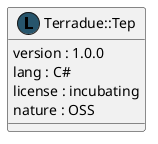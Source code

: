 @startuml
  class "Terradue::Tep" as namespace_terradue_1_1_tep << (L, #27556C) >> [[../namespaces/namespace_terradue_1_1_tep.html]] {
     version : 1.0.0 
     lang : C#
     license : incubating
     nature : OSS
  }
@enduml

